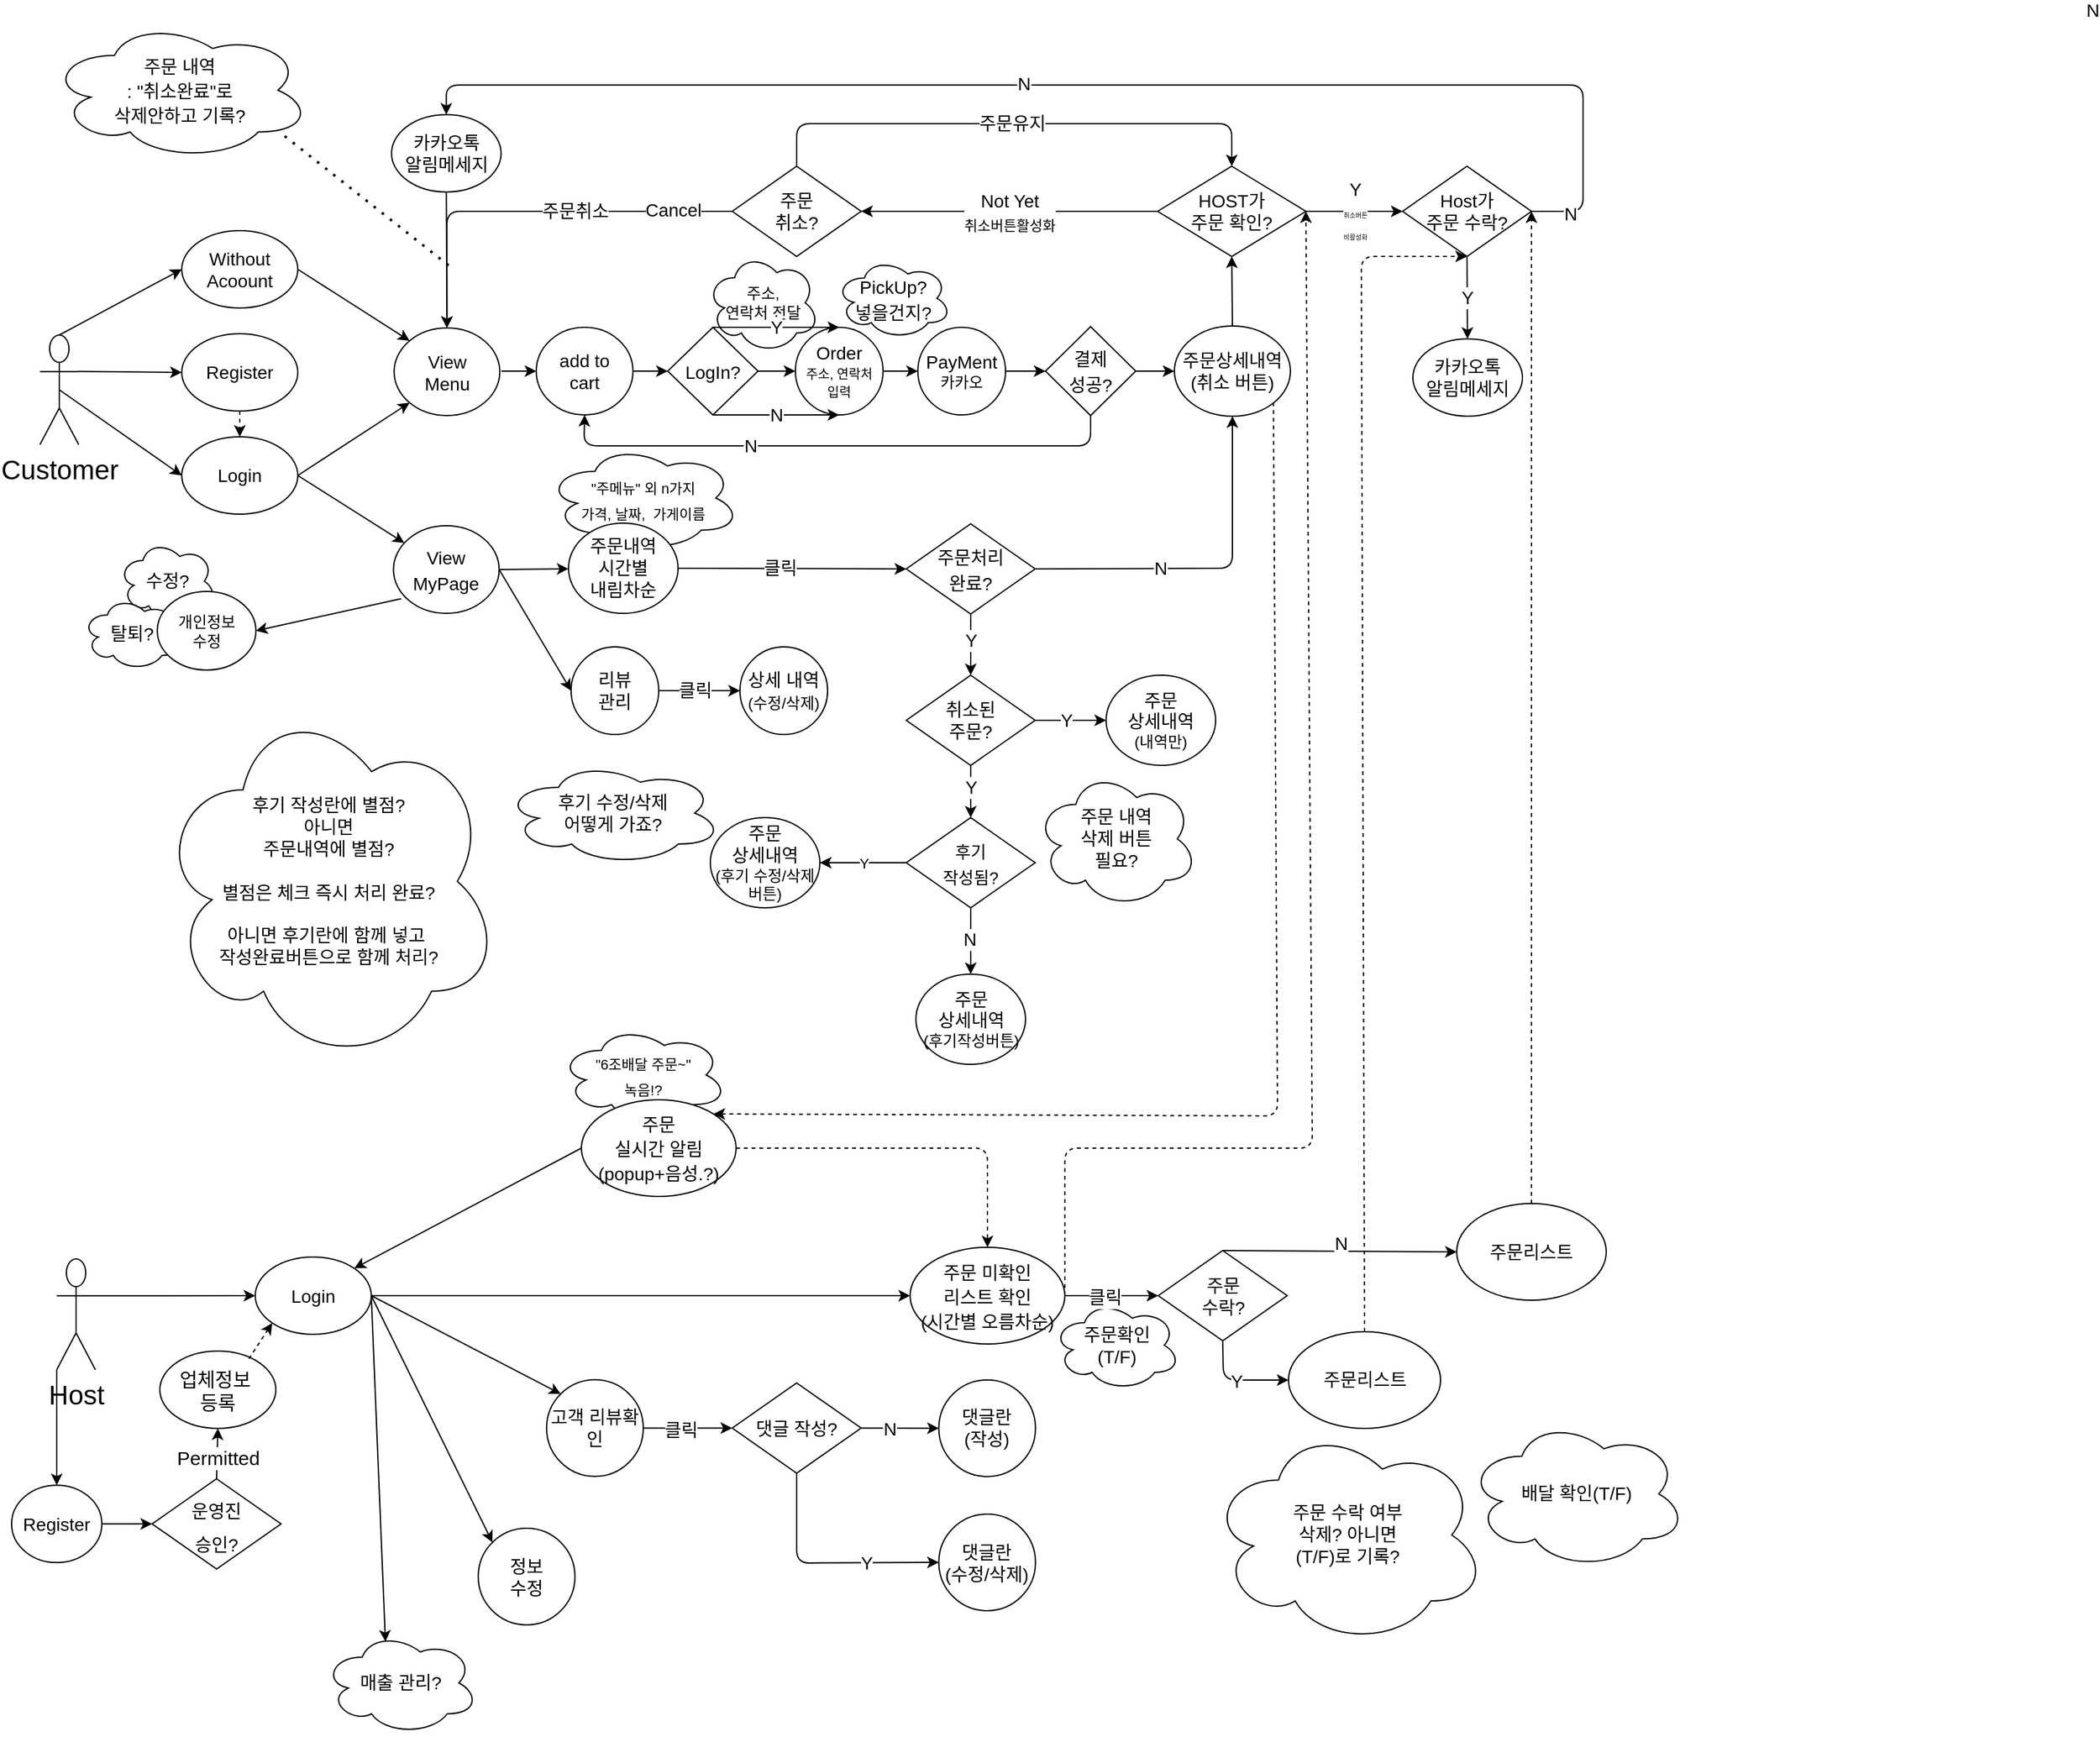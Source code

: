 <mxfile version="13.6.2" type="github">
  <diagram id="C5RBs43oDa-KdzZeNtuy" name="Page-1">
    <mxGraphModel dx="3355" dy="2008" grid="1" gridSize="10" guides="1" tooltips="1" connect="1" arrows="1" fold="1" page="1" pageScale="1" pageWidth="827" pageHeight="1169" math="0" shadow="0">
      <root>
        <mxCell id="WIyWlLk6GJQsqaUBKTNV-0" />
        <mxCell id="WIyWlLk6GJQsqaUBKTNV-1" parent="WIyWlLk6GJQsqaUBKTNV-0" />
        <mxCell id="0xPtVrsPHyvr_ehAChtV-314" value="주문 수락 여부&lt;br&gt;삭제? 아니면&lt;br&gt;(T/F)로 기록?" style="ellipse;shape=cloud;whiteSpace=wrap;html=1;fontSize=14;" vertex="1" parent="WIyWlLk6GJQsqaUBKTNV-1">
          <mxGeometry x="-660" y="1100" width="215" height="170.5" as="geometry" />
        </mxCell>
        <mxCell id="0xPtVrsPHyvr_ehAChtV-313" value="주문확인&lt;br&gt;(T/F)" style="ellipse;shape=cloud;whiteSpace=wrap;html=1;fontSize=14;" vertex="1" parent="WIyWlLk6GJQsqaUBKTNV-1">
          <mxGeometry x="-781.5" y="1003" width="99" height="70" as="geometry" />
        </mxCell>
        <mxCell id="0xPtVrsPHyvr_ehAChtV-242" value="&lt;font style=&quot;font-size: 11px&quot;&gt;&quot;6조배달 주문~&quot;&lt;br&gt;녹음!?&lt;br&gt;&lt;/font&gt;" style="ellipse;shape=cloud;whiteSpace=wrap;html=1;fontSize=16;" vertex="1" parent="WIyWlLk6GJQsqaUBKTNV-1">
          <mxGeometry x="-1164" y="790" width="130" height="76.5" as="geometry" />
        </mxCell>
        <mxCell id="0xPtVrsPHyvr_ehAChtV-241" value="&lt;font style=&quot;font-size: 11px&quot;&gt;&quot;주메뉴&quot; 외 n가지&lt;br&gt;가격, 날짜,&amp;nbsp; 가게이름&lt;/font&gt;" style="ellipse;shape=cloud;whiteSpace=wrap;html=1;fontSize=16;" vertex="1" parent="WIyWlLk6GJQsqaUBKTNV-1">
          <mxGeometry x="-1174" y="339" width="150" height="83" as="geometry" />
        </mxCell>
        <mxCell id="0xPtVrsPHyvr_ehAChtV-279" value="배달 확인(T/F)" style="ellipse;shape=cloud;whiteSpace=wrap;html=1;fontSize=14;" vertex="1" parent="WIyWlLk6GJQsqaUBKTNV-1">
          <mxGeometry x="-460" y="1095" width="170" height="116.62" as="geometry" />
        </mxCell>
        <mxCell id="0xPtVrsPHyvr_ehAChtV-256" value="후기 작성란에 별점?&lt;br&gt;아니면&lt;br&gt;&amp;nbsp;주문내역에&amp;nbsp;별점?&amp;nbsp;&lt;br&gt;&lt;br&gt;별점은 체크 즉시 처리 완료?&lt;br&gt;&lt;br&gt;아니면 후기란에 함께 넣고&amp;nbsp;&lt;br&gt;작성완료버튼으로 함께 처리?" style="ellipse;shape=cloud;whiteSpace=wrap;html=1;fontSize=14;" vertex="1" parent="WIyWlLk6GJQsqaUBKTNV-1">
          <mxGeometry x="-1476" y="536" width="266" height="284" as="geometry" />
        </mxCell>
        <mxCell id="0xPtVrsPHyvr_ehAChtV-255" value="&lt;font style=&quot;font-size: 14px&quot;&gt;수정?&lt;/font&gt;" style="ellipse;shape=cloud;whiteSpace=wrap;html=1;fontSize=10;" vertex="1" parent="WIyWlLk6GJQsqaUBKTNV-1">
          <mxGeometry x="-1506.25" y="413" width="76.25" height="64" as="geometry" />
        </mxCell>
        <mxCell id="0xPtVrsPHyvr_ehAChtV-254" value="&lt;font style=&quot;font-size: 14px&quot;&gt;탈퇴?&lt;/font&gt;" style="ellipse;shape=cloud;whiteSpace=wrap;html=1;fontSize=10;" vertex="1" parent="WIyWlLk6GJQsqaUBKTNV-1">
          <mxGeometry x="-1534" y="457" width="77" height="57" as="geometry" />
        </mxCell>
        <mxCell id="0xPtVrsPHyvr_ehAChtV-250" value="&lt;font style=&quot;font-size: 12px&quot;&gt;주소, &lt;br&gt;연락처&amp;nbsp;전달&lt;/font&gt;" style="ellipse;shape=cloud;whiteSpace=wrap;html=1;fontSize=10;" vertex="1" parent="WIyWlLk6GJQsqaUBKTNV-1">
          <mxGeometry x="-1050" y="190" width="87.5" height="78" as="geometry" />
        </mxCell>
        <mxCell id="0xPtVrsPHyvr_ehAChtV-33" value="&lt;font style=&quot;font-size: 14px&quot;&gt;View&lt;br&gt;Menu&lt;/font&gt;" style="ellipse;whiteSpace=wrap;html=1;" vertex="1" parent="WIyWlLk6GJQsqaUBKTNV-1">
          <mxGeometry x="-1292.28" y="248.5" width="82" height="68" as="geometry" />
        </mxCell>
        <mxCell id="0xPtVrsPHyvr_ehAChtV-4" value="&lt;font style=&quot;font-size: 21px&quot;&gt;Customer&lt;/font&gt;" style="shape=umlActor;verticalLabelPosition=bottom;verticalAlign=top;html=1;outlineConnect=0;" vertex="1" parent="WIyWlLk6GJQsqaUBKTNV-1">
          <mxGeometry x="-1567" y="254" width="30" height="85" as="geometry" />
        </mxCell>
        <mxCell id="0xPtVrsPHyvr_ehAChtV-17" value="&lt;font style=&quot;font-size: 14px&quot;&gt;Register&lt;/font&gt;" style="ellipse;whiteSpace=wrap;html=1;" vertex="1" parent="WIyWlLk6GJQsqaUBKTNV-1">
          <mxGeometry x="-1457" y="253" width="90" height="60" as="geometry" />
        </mxCell>
        <mxCell id="0xPtVrsPHyvr_ehAChtV-18" value="&lt;font style=&quot;font-size: 14px&quot;&gt;Login&lt;/font&gt;" style="ellipse;whiteSpace=wrap;html=1;" vertex="1" parent="WIyWlLk6GJQsqaUBKTNV-1">
          <mxGeometry x="-1457" y="333" width="90" height="60" as="geometry" />
        </mxCell>
        <mxCell id="0xPtVrsPHyvr_ehAChtV-23" value="" style="endArrow=classic;html=1;exitX=1;exitY=0.333;exitDx=0;exitDy=0;exitPerimeter=0;entryX=0;entryY=0.5;entryDx=0;entryDy=0;" edge="1" parent="WIyWlLk6GJQsqaUBKTNV-1" source="0xPtVrsPHyvr_ehAChtV-4" target="0xPtVrsPHyvr_ehAChtV-17">
          <mxGeometry width="50" height="50" relative="1" as="geometry">
            <mxPoint x="-1537" y="253" as="sourcePoint" />
            <mxPoint x="-1527" y="253" as="targetPoint" />
          </mxGeometry>
        </mxCell>
        <mxCell id="0xPtVrsPHyvr_ehAChtV-28" value="" style="endArrow=classic;html=1;entryX=0;entryY=0.5;entryDx=0;entryDy=0;exitX=0.5;exitY=0.5;exitDx=0;exitDy=0;exitPerimeter=0;" edge="1" parent="WIyWlLk6GJQsqaUBKTNV-1" source="0xPtVrsPHyvr_ehAChtV-4" target="0xPtVrsPHyvr_ehAChtV-18">
          <mxGeometry width="50" height="50" relative="1" as="geometry">
            <mxPoint x="-1537" y="253" as="sourcePoint" />
            <mxPoint x="-1487" y="203" as="targetPoint" />
          </mxGeometry>
        </mxCell>
        <mxCell id="0xPtVrsPHyvr_ehAChtV-29" value="" style="endArrow=classic;html=1;exitX=0.5;exitY=1;exitDx=0;exitDy=0;dashed=1;entryX=0.5;entryY=0;entryDx=0;entryDy=0;" edge="1" parent="WIyWlLk6GJQsqaUBKTNV-1" source="0xPtVrsPHyvr_ehAChtV-17" target="0xPtVrsPHyvr_ehAChtV-18">
          <mxGeometry width="50" height="50" relative="1" as="geometry">
            <mxPoint x="-1497" y="303" as="sourcePoint" />
            <mxPoint x="-1480" y="350" as="targetPoint" />
          </mxGeometry>
        </mxCell>
        <mxCell id="0xPtVrsPHyvr_ehAChtV-31" value="" style="endArrow=classic;html=1;entryX=0;entryY=1;entryDx=0;entryDy=0;" edge="1" parent="WIyWlLk6GJQsqaUBKTNV-1" target="0xPtVrsPHyvr_ehAChtV-33">
          <mxGeometry width="50" height="50" relative="1" as="geometry">
            <mxPoint x="-1367" y="363" as="sourcePoint" />
            <mxPoint x="-1317" y="313" as="targetPoint" />
          </mxGeometry>
        </mxCell>
        <mxCell id="0xPtVrsPHyvr_ehAChtV-34" value="&lt;font style=&quot;font-size: 14px&quot;&gt;Without&lt;br&gt;Acoount&lt;/font&gt;" style="ellipse;whiteSpace=wrap;html=1;" vertex="1" parent="WIyWlLk6GJQsqaUBKTNV-1">
          <mxGeometry x="-1457" y="173" width="90" height="60" as="geometry" />
        </mxCell>
        <mxCell id="0xPtVrsPHyvr_ehAChtV-35" value="" style="endArrow=classic;html=1;exitX=0.5;exitY=0;exitDx=0;exitDy=0;exitPerimeter=0;entryX=0;entryY=0.5;entryDx=0;entryDy=0;" edge="1" parent="WIyWlLk6GJQsqaUBKTNV-1" source="0xPtVrsPHyvr_ehAChtV-4" target="0xPtVrsPHyvr_ehAChtV-34">
          <mxGeometry width="50" height="50" relative="1" as="geometry">
            <mxPoint x="-1397" y="373" as="sourcePoint" />
            <mxPoint x="-1347" y="323" as="targetPoint" />
          </mxGeometry>
        </mxCell>
        <mxCell id="0xPtVrsPHyvr_ehAChtV-36" value="" style="endArrow=classic;html=1;exitX=1;exitY=0.5;exitDx=0;exitDy=0;entryX=0;entryY=0;entryDx=0;entryDy=0;" edge="1" parent="WIyWlLk6GJQsqaUBKTNV-1" source="0xPtVrsPHyvr_ehAChtV-34" target="0xPtVrsPHyvr_ehAChtV-33">
          <mxGeometry width="50" height="50" relative="1" as="geometry">
            <mxPoint x="-1357" y="213" as="sourcePoint" />
            <mxPoint x="-1307" y="163" as="targetPoint" />
          </mxGeometry>
        </mxCell>
        <mxCell id="0xPtVrsPHyvr_ehAChtV-39" value="&lt;font style=&quot;font-size: 14px&quot;&gt;add to&lt;br&gt;cart&lt;/font&gt;" style="ellipse;whiteSpace=wrap;html=1;" vertex="1" parent="WIyWlLk6GJQsqaUBKTNV-1">
          <mxGeometry x="-1182" y="248" width="75" height="68" as="geometry" />
        </mxCell>
        <mxCell id="0xPtVrsPHyvr_ehAChtV-40" value="" style="endArrow=classic;html=1;entryX=0;entryY=0.5;entryDx=0;entryDy=0;exitX=1;exitY=0.5;exitDx=0;exitDy=0;" edge="1" parent="WIyWlLk6GJQsqaUBKTNV-1" source="0xPtVrsPHyvr_ehAChtV-191" target="0xPtVrsPHyvr_ehAChtV-41">
          <mxGeometry width="50" height="50" relative="1" as="geometry">
            <mxPoint x="-710" y="281" as="sourcePoint" />
            <mxPoint x="-657" y="286" as="targetPoint" />
          </mxGeometry>
        </mxCell>
        <mxCell id="0xPtVrsPHyvr_ehAChtV-41" value="&lt;font style=&quot;font-size: 14px&quot;&gt;주문상세내역&lt;br&gt;(취소 버튼)&lt;/font&gt;" style="ellipse;whiteSpace=wrap;html=1;" vertex="1" parent="WIyWlLk6GJQsqaUBKTNV-1">
          <mxGeometry x="-687" y="247" width="90" height="70" as="geometry" />
        </mxCell>
        <mxCell id="0xPtVrsPHyvr_ehAChtV-43" value="&lt;font style=&quot;font-size: 14px&quot;&gt;HOST가&lt;br&gt;주문 확인?&lt;/font&gt;" style="rhombus;whiteSpace=wrap;html=1;" vertex="1" parent="WIyWlLk6GJQsqaUBKTNV-1">
          <mxGeometry x="-700" y="123" width="115" height="70" as="geometry" />
        </mxCell>
        <mxCell id="0xPtVrsPHyvr_ehAChtV-58" value="&lt;font style=&quot;font-size: 14px&quot;&gt;주문&lt;br&gt;취소?&lt;/font&gt;" style="rhombus;whiteSpace=wrap;html=1;" vertex="1" parent="WIyWlLk6GJQsqaUBKTNV-1">
          <mxGeometry x="-1030" y="123" width="100" height="70" as="geometry" />
        </mxCell>
        <mxCell id="0xPtVrsPHyvr_ehAChtV-60" value="" style="endArrow=classic;html=1;fontSize=15;edgeStyle=orthogonalEdgeStyle;exitX=0;exitY=0.5;exitDx=0;exitDy=0;entryX=0.5;entryY=0;entryDx=0;entryDy=0;" edge="1" parent="WIyWlLk6GJQsqaUBKTNV-1" source="0xPtVrsPHyvr_ehAChtV-58" target="0xPtVrsPHyvr_ehAChtV-33">
          <mxGeometry relative="1" as="geometry">
            <mxPoint x="-1047" y="158" as="sourcePoint" />
            <mxPoint x="-1250" y="220" as="targetPoint" />
          </mxGeometry>
        </mxCell>
        <mxCell id="0xPtVrsPHyvr_ehAChtV-61" value="&lt;font style=&quot;font-size: 14px&quot;&gt;주문취소&lt;/font&gt;" style="edgeLabel;resizable=0;html=1;align=center;verticalAlign=middle;fontSize=14;" connectable="0" vertex="1" parent="0xPtVrsPHyvr_ehAChtV-60">
          <mxGeometry relative="1" as="geometry">
            <mxPoint x="33.94" as="offset" />
          </mxGeometry>
        </mxCell>
        <mxCell id="0xPtVrsPHyvr_ehAChtV-146" value="Cancel" style="edgeLabel;html=1;align=center;verticalAlign=middle;resizable=0;points=[];fontSize=14;" vertex="1" connectable="0" parent="0xPtVrsPHyvr_ehAChtV-60">
          <mxGeometry x="-0.701" y="3" relative="1" as="geometry">
            <mxPoint y="-4" as="offset" />
          </mxGeometry>
        </mxCell>
        <mxCell id="0xPtVrsPHyvr_ehAChtV-70" value="&lt;font style=&quot;font-size: 14px&quot;&gt;Not Yet&lt;/font&gt;&lt;br&gt;&lt;font style=&quot;font-size: 11px&quot;&gt;취소버튼활성화&lt;/font&gt;" style="endArrow=classic;html=1;fontSize=15;exitX=0;exitY=0.5;exitDx=0;exitDy=0;" edge="1" parent="WIyWlLk6GJQsqaUBKTNV-1" source="0xPtVrsPHyvr_ehAChtV-43" target="0xPtVrsPHyvr_ehAChtV-58">
          <mxGeometry relative="1" as="geometry">
            <mxPoint x="-817" y="406" as="sourcePoint" />
            <mxPoint x="-717" y="406" as="targetPoint" />
          </mxGeometry>
        </mxCell>
        <mxCell id="0xPtVrsPHyvr_ehAChtV-73" value="Host&lt;br&gt;" style="shape=umlActor;verticalLabelPosition=bottom;verticalAlign=top;html=1;outlineConnect=0;fontSize=21;" vertex="1" parent="WIyWlLk6GJQsqaUBKTNV-1">
          <mxGeometry x="-1554" y="971" width="30" height="86" as="geometry" />
        </mxCell>
        <mxCell id="0xPtVrsPHyvr_ehAChtV-76" value="&lt;font style=&quot;font-size: 14px&quot;&gt;Register&lt;/font&gt;" style="ellipse;whiteSpace=wrap;html=1;" vertex="1" parent="WIyWlLk6GJQsqaUBKTNV-1">
          <mxGeometry x="-1589" y="1146.62" width="70" height="60" as="geometry" />
        </mxCell>
        <mxCell id="0xPtVrsPHyvr_ehAChtV-77" value="&lt;font style=&quot;font-size: 14px&quot;&gt;Login&lt;/font&gt;" style="ellipse;whiteSpace=wrap;html=1;" vertex="1" parent="WIyWlLk6GJQsqaUBKTNV-1">
          <mxGeometry x="-1400" y="969.5" width="90" height="60" as="geometry" />
        </mxCell>
        <mxCell id="0xPtVrsPHyvr_ehAChtV-79" value="" style="endArrow=classic;html=1;fontSize=21;exitX=0;exitY=1;exitDx=0;exitDy=0;exitPerimeter=0;" edge="1" parent="WIyWlLk6GJQsqaUBKTNV-1" source="0xPtVrsPHyvr_ehAChtV-73" target="0xPtVrsPHyvr_ehAChtV-76">
          <mxGeometry width="50" height="50" relative="1" as="geometry">
            <mxPoint x="-1552" y="1047.5" as="sourcePoint" />
            <mxPoint x="-1464" y="930.5" as="targetPoint" />
          </mxGeometry>
        </mxCell>
        <mxCell id="0xPtVrsPHyvr_ehAChtV-82" value="&lt;font style=&quot;font-size: 14px ; line-height: 120%&quot;&gt;운영진&lt;br&gt;승인?&lt;/font&gt;" style="rhombus;whiteSpace=wrap;html=1;fontSize=21;" vertex="1" parent="WIyWlLk6GJQsqaUBKTNV-1">
          <mxGeometry x="-1480" y="1141.62" width="100" height="70" as="geometry" />
        </mxCell>
        <mxCell id="0xPtVrsPHyvr_ehAChtV-83" value="" style="endArrow=classic;html=1;fontSize=21;exitX=1;exitY=0.5;exitDx=0;exitDy=0;entryX=0;entryY=0.5;entryDx=0;entryDy=0;" edge="1" parent="WIyWlLk6GJQsqaUBKTNV-1" source="0xPtVrsPHyvr_ehAChtV-76" target="0xPtVrsPHyvr_ehAChtV-82">
          <mxGeometry width="50" height="50" relative="1" as="geometry">
            <mxPoint x="-924" y="1150.5" as="sourcePoint" />
            <mxPoint x="-874" y="1100.5" as="targetPoint" />
          </mxGeometry>
        </mxCell>
        <mxCell id="0xPtVrsPHyvr_ehAChtV-89" value="" style="endArrow=classic;html=1;fontSize=21;exitX=0.5;exitY=0;exitDx=0;exitDy=0;entryX=0.5;entryY=1;entryDx=0;entryDy=0;" edge="1" parent="WIyWlLk6GJQsqaUBKTNV-1" source="0xPtVrsPHyvr_ehAChtV-82" target="0xPtVrsPHyvr_ehAChtV-91">
          <mxGeometry relative="1" as="geometry">
            <mxPoint x="-928" y="1119.5" as="sourcePoint" />
            <mxPoint x="-448" y="969.5" as="targetPoint" />
          </mxGeometry>
        </mxCell>
        <mxCell id="0xPtVrsPHyvr_ehAChtV-90" value="Permitted" style="edgeLabel;resizable=0;html=1;align=center;verticalAlign=middle;fontSize=15;" connectable="0" vertex="1" parent="0xPtVrsPHyvr_ehAChtV-89">
          <mxGeometry relative="1" as="geometry">
            <mxPoint y="3" as="offset" />
          </mxGeometry>
        </mxCell>
        <mxCell id="0xPtVrsPHyvr_ehAChtV-91" value="업체정보&amp;nbsp;&lt;br&gt;등록" style="ellipse;whiteSpace=wrap;html=1;fontSize=15;" vertex="1" parent="WIyWlLk6GJQsqaUBKTNV-1">
          <mxGeometry x="-1474" y="1042.5" width="90" height="60" as="geometry" />
        </mxCell>
        <mxCell id="0xPtVrsPHyvr_ehAChtV-92" value="" style="endArrow=classic;html=1;fontSize=15;exitX=1;exitY=0.333;exitDx=0;exitDy=0;exitPerimeter=0;entryX=0;entryY=0.5;entryDx=0;entryDy=0;" edge="1" parent="WIyWlLk6GJQsqaUBKTNV-1" source="0xPtVrsPHyvr_ehAChtV-73" target="0xPtVrsPHyvr_ehAChtV-77">
          <mxGeometry width="50" height="50" relative="1" as="geometry">
            <mxPoint x="-924" y="1130.5" as="sourcePoint" />
            <mxPoint x="-424" y="1085.5" as="targetPoint" />
          </mxGeometry>
        </mxCell>
        <mxCell id="0xPtVrsPHyvr_ehAChtV-97" value="" style="endArrow=classic;html=1;exitX=0.768;exitY=0.1;exitDx=0;exitDy=0;dashed=1;entryX=0;entryY=1;entryDx=0;entryDy=0;exitPerimeter=0;" edge="1" parent="WIyWlLk6GJQsqaUBKTNV-1" source="0xPtVrsPHyvr_ehAChtV-91" target="0xPtVrsPHyvr_ehAChtV-77">
          <mxGeometry width="50" height="50" relative="1" as="geometry">
            <mxPoint x="-1440" y="1070.5" as="sourcePoint" />
            <mxPoint x="-1445" y="980" as="targetPoint" />
          </mxGeometry>
        </mxCell>
        <mxCell id="0xPtVrsPHyvr_ehAChtV-101" value="" style="endArrow=classic;html=1;exitX=0.5;exitY=0;exitDx=0;exitDy=0;entryX=0.5;entryY=1;entryDx=0;entryDy=0;" edge="1" parent="WIyWlLk6GJQsqaUBKTNV-1" source="0xPtVrsPHyvr_ehAChtV-41" target="0xPtVrsPHyvr_ehAChtV-43">
          <mxGeometry width="50" height="50" relative="1" as="geometry">
            <mxPoint x="-797.0" y="296" as="sourcePoint" />
            <mxPoint x="-757.0" y="296" as="targetPoint" />
          </mxGeometry>
        </mxCell>
        <mxCell id="0xPtVrsPHyvr_ehAChtV-104" value="" style="endArrow=classic;html=1;fontSize=15;entryX=0;entryY=0.5;entryDx=0;entryDy=0;" edge="1" parent="WIyWlLk6GJQsqaUBKTNV-1" target="0xPtVrsPHyvr_ehAChtV-39">
          <mxGeometry relative="1" as="geometry">
            <mxPoint x="-1209" y="282" as="sourcePoint" />
            <mxPoint x="-1155" y="283" as="targetPoint" />
          </mxGeometry>
        </mxCell>
        <mxCell id="0xPtVrsPHyvr_ehAChtV-113" value="&lt;font style=&quot;font-size: 14px&quot;&gt;Y&lt;/font&gt;&lt;br&gt;&lt;font style=&quot;font-size: 5px&quot;&gt;&lt;font style=&quot;font-size: 5px&quot;&gt;취소버튼 &lt;br&gt;비활성화&lt;/font&gt;&lt;/font&gt;" style="endArrow=classic;html=1;fontSize=14;exitX=1;exitY=0.5;exitDx=0;exitDy=0;entryX=0;entryY=0.5;entryDx=0;entryDy=0;" edge="1" parent="WIyWlLk6GJQsqaUBKTNV-1" source="0xPtVrsPHyvr_ehAChtV-43" target="0xPtVrsPHyvr_ehAChtV-115">
          <mxGeometry relative="1" as="geometry">
            <mxPoint x="-570" y="170" as="sourcePoint" />
            <mxPoint x="-490" y="170" as="targetPoint" />
            <Array as="points" />
            <mxPoint as="offset" />
          </mxGeometry>
        </mxCell>
        <mxCell id="0xPtVrsPHyvr_ehAChtV-115" value="&lt;font style=&quot;font-size: 14px&quot;&gt;Host가&lt;br&gt;주문 수락?&lt;/font&gt;" style="rhombus;whiteSpace=wrap;html=1;" vertex="1" parent="WIyWlLk6GJQsqaUBKTNV-1">
          <mxGeometry x="-510" y="123" width="100" height="70" as="geometry" />
        </mxCell>
        <mxCell id="0xPtVrsPHyvr_ehAChtV-116" value="" style="endArrow=classic;html=1;fontSize=15;edgeStyle=orthogonalEdgeStyle;entryX=0.5;entryY=0;entryDx=0;entryDy=0;exitX=0.5;exitY=0;exitDx=0;exitDy=0;" edge="1" parent="WIyWlLk6GJQsqaUBKTNV-1" source="0xPtVrsPHyvr_ehAChtV-58" target="0xPtVrsPHyvr_ehAChtV-43">
          <mxGeometry relative="1" as="geometry">
            <mxPoint x="-974" y="103" as="sourcePoint" />
            <mxPoint x="-817" y="53" as="targetPoint" />
            <Array as="points">
              <mxPoint x="-980" y="90" />
              <mxPoint x="-643" y="90" />
            </Array>
          </mxGeometry>
        </mxCell>
        <mxCell id="0xPtVrsPHyvr_ehAChtV-117" value="주문유지" style="edgeLabel;resizable=0;html=1;align=center;verticalAlign=middle;fontSize=14;" connectable="0" vertex="1" parent="0xPtVrsPHyvr_ehAChtV-116">
          <mxGeometry relative="1" as="geometry">
            <mxPoint x="-1.88" as="offset" />
          </mxGeometry>
        </mxCell>
        <mxCell id="0xPtVrsPHyvr_ehAChtV-123" value="" style="endArrow=classic;html=1;fontSize=14;exitX=0.5;exitY=1;exitDx=0;exitDy=0;" edge="1" parent="WIyWlLk6GJQsqaUBKTNV-1" source="0xPtVrsPHyvr_ehAChtV-115" target="0xPtVrsPHyvr_ehAChtV-125">
          <mxGeometry relative="1" as="geometry">
            <mxPoint x="-937" y="353" as="sourcePoint" />
            <mxPoint x="-517" y="273" as="targetPoint" />
          </mxGeometry>
        </mxCell>
        <mxCell id="0xPtVrsPHyvr_ehAChtV-124" value="Y" style="edgeLabel;resizable=0;html=1;align=center;verticalAlign=middle;fontSize=14;" connectable="0" vertex="1" parent="0xPtVrsPHyvr_ehAChtV-123">
          <mxGeometry relative="1" as="geometry" />
        </mxCell>
        <mxCell id="0xPtVrsPHyvr_ehAChtV-125" value="&lt;font style=&quot;font-size: 14px&quot;&gt;카카오톡 &lt;br&gt;알림메세지&lt;/font&gt;" style="ellipse;whiteSpace=wrap;html=1;" vertex="1" parent="WIyWlLk6GJQsqaUBKTNV-1">
          <mxGeometry x="-502" y="257" width="85" height="60" as="geometry" />
        </mxCell>
        <mxCell id="0xPtVrsPHyvr_ehAChtV-127" value="" style="endArrow=classic;html=1;fontSize=14;edgeStyle=orthogonalEdgeStyle;entryX=0.5;entryY=0;entryDx=0;entryDy=0;exitX=1;exitY=0.5;exitDx=0;exitDy=0;" edge="1" parent="WIyWlLk6GJQsqaUBKTNV-1" source="0xPtVrsPHyvr_ehAChtV-115" target="0xPtVrsPHyvr_ehAChtV-133">
          <mxGeometry width="50" height="50" relative="1" as="geometry">
            <mxPoint x="-370" y="150" as="sourcePoint" />
            <mxPoint x="-1247.0" y="64.081" as="targetPoint" />
            <Array as="points">
              <mxPoint x="-370" y="60" />
              <mxPoint x="-1252" y="60" />
            </Array>
          </mxGeometry>
        </mxCell>
        <mxCell id="0xPtVrsPHyvr_ehAChtV-130" value="N" style="edgeLabel;html=1;align=center;verticalAlign=middle;resizable=0;points=[];fontSize=14;rotation=0;" vertex="1" connectable="0" parent="0xPtVrsPHyvr_ehAChtV-127">
          <mxGeometry x="-0.114" y="2" relative="1" as="geometry">
            <mxPoint x="-110.43" y="-3" as="offset" />
          </mxGeometry>
        </mxCell>
        <mxCell id="0xPtVrsPHyvr_ehAChtV-305" value="N" style="edgeLabel;html=1;align=center;verticalAlign=middle;resizable=0;points=[];fontSize=14;" vertex="1" connectable="0" parent="0xPtVrsPHyvr_ehAChtV-127">
          <mxGeometry x="-0.923" y="9" relative="1" as="geometry">
            <mxPoint x="-1" y="2" as="offset" />
          </mxGeometry>
        </mxCell>
        <mxCell id="0xPtVrsPHyvr_ehAChtV-132" value="" style="endArrow=classic;html=1;fontSize=15;exitX=0.5;exitY=1;exitDx=0;exitDy=0;entryX=0.5;entryY=0;entryDx=0;entryDy=0;" edge="1" parent="WIyWlLk6GJQsqaUBKTNV-1" source="0xPtVrsPHyvr_ehAChtV-133" target="0xPtVrsPHyvr_ehAChtV-33">
          <mxGeometry width="50" height="50" relative="1" as="geometry">
            <mxPoint x="-1243.0" y="108.41" as="sourcePoint" />
            <mxPoint x="-1270" y="240" as="targetPoint" />
          </mxGeometry>
        </mxCell>
        <mxCell id="0xPtVrsPHyvr_ehAChtV-133" value="&lt;font style=&quot;font-size: 14px&quot;&gt;카카오톡 &lt;br&gt;알림메세지&lt;/font&gt;" style="ellipse;whiteSpace=wrap;html=1;" vertex="1" parent="WIyWlLk6GJQsqaUBKTNV-1">
          <mxGeometry x="-1294.28" y="83" width="85" height="60" as="geometry" />
        </mxCell>
        <mxCell id="0xPtVrsPHyvr_ehAChtV-134" value="" style="endArrow=classic;html=1;fontSize=15;exitX=1;exitY=0.5;exitDx=0;exitDy=0;entryX=0;entryY=0.5;entryDx=0;entryDy=0;" edge="1" parent="WIyWlLk6GJQsqaUBKTNV-1" source="0xPtVrsPHyvr_ehAChtV-77" target="0xPtVrsPHyvr_ehAChtV-139">
          <mxGeometry width="50" height="50" relative="1" as="geometry">
            <mxPoint x="-934" y="900.5" as="sourcePoint" />
            <mxPoint x="-654" y="1017.5" as="targetPoint" />
          </mxGeometry>
        </mxCell>
        <mxCell id="0xPtVrsPHyvr_ehAChtV-137" value="" style="endArrow=classic;html=1;fontSize=16;exitX=1;exitY=0.5;exitDx=0;exitDy=0;entryX=0;entryY=0;entryDx=0;entryDy=0;" edge="1" parent="WIyWlLk6GJQsqaUBKTNV-1" source="0xPtVrsPHyvr_ehAChtV-77" target="0xPtVrsPHyvr_ehAChtV-268">
          <mxGeometry width="50" height="50" relative="1" as="geometry">
            <mxPoint x="-514" y="1097.5" as="sourcePoint" />
            <mxPoint x="-1260" y="1090" as="targetPoint" />
          </mxGeometry>
        </mxCell>
        <mxCell id="0xPtVrsPHyvr_ehAChtV-139" value="&lt;font style=&quot;font-size: 14px&quot;&gt;주문 미확인 &lt;br&gt;리스트 확인&lt;br&gt;(시간별 오름차순)&lt;/font&gt;" style="ellipse;whiteSpace=wrap;html=1;fontSize=16;" vertex="1" parent="WIyWlLk6GJQsqaUBKTNV-1">
          <mxGeometry x="-892" y="962" width="120" height="75" as="geometry" />
        </mxCell>
        <mxCell id="0xPtVrsPHyvr_ehAChtV-140" value="&lt;font style=&quot;font-size: 14px&quot;&gt;주문&lt;br&gt;실시간 알림&lt;br&gt;(popup+음성.?)&lt;/font&gt;" style="ellipse;whiteSpace=wrap;html=1;fontSize=16;" vertex="1" parent="WIyWlLk6GJQsqaUBKTNV-1">
          <mxGeometry x="-1147" y="847.5" width="120" height="75" as="geometry" />
        </mxCell>
        <mxCell id="0xPtVrsPHyvr_ehAChtV-141" value="" style="endArrow=classic;html=1;fontSize=16;exitX=0;exitY=0.5;exitDx=0;exitDy=0;entryX=1;entryY=0;entryDx=0;entryDy=0;" edge="1" parent="WIyWlLk6GJQsqaUBKTNV-1" source="0xPtVrsPHyvr_ehAChtV-140" target="0xPtVrsPHyvr_ehAChtV-77">
          <mxGeometry width="50" height="50" relative="1" as="geometry">
            <mxPoint x="-934" y="937.5" as="sourcePoint" />
            <mxPoint x="-884" y="887.5" as="targetPoint" />
          </mxGeometry>
        </mxCell>
        <mxCell id="0xPtVrsPHyvr_ehAChtV-144" value="" style="endArrow=classic;html=1;fontSize=16;entryX=0.5;entryY=0;entryDx=0;entryDy=0;exitX=1;exitY=0.5;exitDx=0;exitDy=0;dashed=1;" edge="1" parent="WIyWlLk6GJQsqaUBKTNV-1" source="0xPtVrsPHyvr_ehAChtV-140" target="0xPtVrsPHyvr_ehAChtV-139">
          <mxGeometry width="50" height="50" relative="1" as="geometry">
            <mxPoint x="-934" y="877.5" as="sourcePoint" />
            <mxPoint x="-884" y="827.5" as="targetPoint" />
            <Array as="points">
              <mxPoint x="-832" y="885" />
            </Array>
          </mxGeometry>
        </mxCell>
        <mxCell id="0xPtVrsPHyvr_ehAChtV-160" value="&lt;font style=&quot;font-size: 14px&quot;&gt;주문&lt;br&gt;수락?&lt;/font&gt;" style="rhombus;whiteSpace=wrap;html=1;" vertex="1" parent="WIyWlLk6GJQsqaUBKTNV-1">
          <mxGeometry x="-699.5" y="964.5" width="100" height="70" as="geometry" />
        </mxCell>
        <mxCell id="0xPtVrsPHyvr_ehAChtV-161" value="" style="endArrow=classic;html=1;fontSize=16;exitX=1;exitY=0.5;exitDx=0;exitDy=0;entryX=0;entryY=0.5;entryDx=0;entryDy=0;" edge="1" parent="WIyWlLk6GJQsqaUBKTNV-1" source="0xPtVrsPHyvr_ehAChtV-139" target="0xPtVrsPHyvr_ehAChtV-160">
          <mxGeometry width="50" height="50" relative="1" as="geometry">
            <mxPoint x="-544.5" y="1053.5" as="sourcePoint" />
            <mxPoint x="-692.5" y="765" as="targetPoint" />
          </mxGeometry>
        </mxCell>
        <mxCell id="0xPtVrsPHyvr_ehAChtV-302" value="클릭" style="edgeLabel;html=1;align=center;verticalAlign=middle;resizable=0;points=[];fontSize=14;" vertex="1" connectable="0" parent="0xPtVrsPHyvr_ehAChtV-161">
          <mxGeometry x="-0.153" y="-1" relative="1" as="geometry">
            <mxPoint as="offset" />
          </mxGeometry>
        </mxCell>
        <mxCell id="0xPtVrsPHyvr_ehAChtV-165" value="&lt;font style=&quot;font-size: 14px&quot;&gt;Y&lt;/font&gt;" style="endArrow=classic;html=1;fontSize=15;exitX=0.5;exitY=1;exitDx=0;exitDy=0;entryX=0;entryY=0.5;entryDx=0;entryDy=0;" edge="1" parent="WIyWlLk6GJQsqaUBKTNV-1" source="0xPtVrsPHyvr_ehAChtV-160" target="0xPtVrsPHyvr_ehAChtV-316">
          <mxGeometry relative="1" as="geometry">
            <mxPoint x="-552.5" y="966.25" as="sourcePoint" />
            <mxPoint x="-605.0" y="1065.0" as="targetPoint" />
            <Array as="points">
              <mxPoint x="-649" y="1065" />
            </Array>
          </mxGeometry>
        </mxCell>
        <mxCell id="0xPtVrsPHyvr_ehAChtV-167" value="" style="endArrow=classic;html=1;fontSize=15;entryX=0;entryY=0.5;entryDx=0;entryDy=0;exitX=0.5;exitY=0;exitDx=0;exitDy=0;" edge="1" parent="WIyWlLk6GJQsqaUBKTNV-1" source="0xPtVrsPHyvr_ehAChtV-160" target="0xPtVrsPHyvr_ehAChtV-317">
          <mxGeometry relative="1" as="geometry">
            <mxPoint x="-590" y="930" as="sourcePoint" />
            <mxPoint x="-460" y="965" as="targetPoint" />
          </mxGeometry>
        </mxCell>
        <mxCell id="0xPtVrsPHyvr_ehAChtV-168" value="N" style="edgeLabel;resizable=0;html=1;align=center;verticalAlign=middle;fontSize=14;" connectable="0" vertex="1" parent="0xPtVrsPHyvr_ehAChtV-167">
          <mxGeometry relative="1" as="geometry">
            <mxPoint y="-6" as="offset" />
          </mxGeometry>
        </mxCell>
        <mxCell id="0xPtVrsPHyvr_ehAChtV-177" value="" style="endArrow=classic;html=1;fontSize=16;exitX=1;exitY=0.5;exitDx=0;exitDy=0;" edge="1" parent="WIyWlLk6GJQsqaUBKTNV-1" source="0xPtVrsPHyvr_ehAChtV-18" target="0xPtVrsPHyvr_ehAChtV-182">
          <mxGeometry width="50" height="50" relative="1" as="geometry">
            <mxPoint x="-987" y="390" as="sourcePoint" />
            <mxPoint x="-1292" y="420" as="targetPoint" />
          </mxGeometry>
        </mxCell>
        <mxCell id="0xPtVrsPHyvr_ehAChtV-182" value="&lt;font style=&quot;font-size: 14px&quot;&gt;View&lt;br&gt;MyPage&lt;/font&gt;" style="ellipse;whiteSpace=wrap;html=1;fontSize=16;" vertex="1" parent="WIyWlLk6GJQsqaUBKTNV-1">
          <mxGeometry x="-1292.78" y="402" width="82" height="68" as="geometry" />
        </mxCell>
        <mxCell id="0xPtVrsPHyvr_ehAChtV-185" value="" style="endArrow=classic;html=1;fontSize=16;exitX=1;exitY=0.5;exitDx=0;exitDy=0;" edge="1" parent="WIyWlLk6GJQsqaUBKTNV-1" source="0xPtVrsPHyvr_ehAChtV-182" target="0xPtVrsPHyvr_ehAChtV-186">
          <mxGeometry width="50" height="50" relative="1" as="geometry">
            <mxPoint x="-930" y="350" as="sourcePoint" />
            <mxPoint x="-1140" y="390" as="targetPoint" />
          </mxGeometry>
        </mxCell>
        <mxCell id="0xPtVrsPHyvr_ehAChtV-186" value="&lt;font style=&quot;font-size: 14px&quot;&gt;주문내역&lt;br&gt;시간별 &lt;br&gt;내림차순&lt;/font&gt;" style="ellipse;whiteSpace=wrap;html=1;" vertex="1" parent="WIyWlLk6GJQsqaUBKTNV-1">
          <mxGeometry x="-1157" y="400" width="85" height="70" as="geometry" />
        </mxCell>
        <mxCell id="0xPtVrsPHyvr_ehAChtV-191" value="&lt;font style=&quot;font-size: 14px&quot;&gt;결제&lt;br&gt;성공?&lt;/font&gt;" style="rhombus;whiteSpace=wrap;html=1;fontSize=16;" vertex="1" parent="WIyWlLk6GJQsqaUBKTNV-1">
          <mxGeometry x="-787" y="247.5" width="70" height="69" as="geometry" />
        </mxCell>
        <mxCell id="0xPtVrsPHyvr_ehAChtV-192" value="&lt;font style=&quot;font-size: 14px&quot;&gt;PayMen&lt;/font&gt;&lt;font style=&quot;font-size: 14px&quot;&gt;t&lt;/font&gt;&lt;br&gt;카카오" style="ellipse;whiteSpace=wrap;html=1;" vertex="1" parent="WIyWlLk6GJQsqaUBKTNV-1">
          <mxGeometry x="-886" y="248" width="68" height="68" as="geometry" />
        </mxCell>
        <mxCell id="0xPtVrsPHyvr_ehAChtV-196" value="" style="endArrow=classic;html=1;fontSize=16;exitX=1;exitY=0.5;exitDx=0;exitDy=0;entryX=0;entryY=0.5;entryDx=0;entryDy=0;" edge="1" parent="WIyWlLk6GJQsqaUBKTNV-1" source="0xPtVrsPHyvr_ehAChtV-245" target="0xPtVrsPHyvr_ehAChtV-192">
          <mxGeometry width="50" height="50" relative="1" as="geometry">
            <mxPoint x="-945" y="350" as="sourcePoint" />
            <mxPoint x="-895" y="300" as="targetPoint" />
          </mxGeometry>
        </mxCell>
        <mxCell id="0xPtVrsPHyvr_ehAChtV-197" value="" style="endArrow=classic;html=1;fontSize=16;exitX=1;exitY=0.5;exitDx=0;exitDy=0;entryX=0;entryY=0.5;entryDx=0;entryDy=0;" edge="1" parent="WIyWlLk6GJQsqaUBKTNV-1" source="0xPtVrsPHyvr_ehAChtV-192" target="0xPtVrsPHyvr_ehAChtV-191">
          <mxGeometry width="50" height="50" relative="1" as="geometry">
            <mxPoint x="-835" y="350" as="sourcePoint" />
            <mxPoint x="-785" y="300" as="targetPoint" />
          </mxGeometry>
        </mxCell>
        <mxCell id="0xPtVrsPHyvr_ehAChtV-198" value="" style="endArrow=classic;html=1;fontSize=16;exitX=0.5;exitY=1;exitDx=0;exitDy=0;entryX=0.5;entryY=1;entryDx=0;entryDy=0;" edge="1" parent="WIyWlLk6GJQsqaUBKTNV-1" source="0xPtVrsPHyvr_ehAChtV-191" target="0xPtVrsPHyvr_ehAChtV-39">
          <mxGeometry width="50" height="50" relative="1" as="geometry">
            <mxPoint x="-945" y="340" as="sourcePoint" />
            <mxPoint x="-975" y="420" as="targetPoint" />
            <Array as="points">
              <mxPoint x="-752" y="340" />
              <mxPoint x="-1145" y="340" />
            </Array>
          </mxGeometry>
        </mxCell>
        <mxCell id="0xPtVrsPHyvr_ehAChtV-199" value="N" style="edgeLabel;html=1;align=center;verticalAlign=middle;resizable=0;points=[];fontSize=14;" vertex="1" connectable="0" parent="0xPtVrsPHyvr_ehAChtV-198">
          <mxGeometry x="0.25" y="4" relative="1" as="geometry">
            <mxPoint x="-12" y="-4" as="offset" />
          </mxGeometry>
        </mxCell>
        <mxCell id="0xPtVrsPHyvr_ehAChtV-200" value="&lt;span style=&quot;font-size: 14px&quot;&gt;주문처리 &lt;br&gt;완료?&lt;/span&gt;" style="rhombus;whiteSpace=wrap;html=1;fontSize=16;" vertex="1" parent="WIyWlLk6GJQsqaUBKTNV-1">
          <mxGeometry x="-895" y="400.5" width="100" height="70" as="geometry" />
        </mxCell>
        <mxCell id="0xPtVrsPHyvr_ehAChtV-209" value="" style="endArrow=classic;html=1;fontSize=16;exitX=1;exitY=0.5;exitDx=0;exitDy=0;entryX=0.5;entryY=1;entryDx=0;entryDy=0;" edge="1" parent="WIyWlLk6GJQsqaUBKTNV-1" source="0xPtVrsPHyvr_ehAChtV-200" target="0xPtVrsPHyvr_ehAChtV-41">
          <mxGeometry relative="1" as="geometry">
            <mxPoint x="-890" y="530" as="sourcePoint" />
            <mxPoint x="-620" y="320" as="targetPoint" />
            <Array as="points">
              <mxPoint x="-642" y="435" />
            </Array>
          </mxGeometry>
        </mxCell>
        <mxCell id="0xPtVrsPHyvr_ehAChtV-210" value="N" style="edgeLabel;resizable=0;html=1;align=center;verticalAlign=middle;fontSize=14;" connectable="0" vertex="1" parent="0xPtVrsPHyvr_ehAChtV-209">
          <mxGeometry relative="1" as="geometry">
            <mxPoint x="-39.14" as="offset" />
          </mxGeometry>
        </mxCell>
        <mxCell id="0xPtVrsPHyvr_ehAChtV-211" value="" style="endArrow=classic;html=1;fontSize=16;entryX=0.5;entryY=0;entryDx=0;entryDy=0;exitX=0.5;exitY=1;exitDx=0;exitDy=0;" edge="1" parent="WIyWlLk6GJQsqaUBKTNV-1" source="0xPtVrsPHyvr_ehAChtV-200" target="0xPtVrsPHyvr_ehAChtV-234">
          <mxGeometry relative="1" as="geometry">
            <mxPoint x="-850" y="470" as="sourcePoint" />
            <mxPoint x="-850" y="520" as="targetPoint" />
          </mxGeometry>
        </mxCell>
        <mxCell id="0xPtVrsPHyvr_ehAChtV-212" value="Y" style="edgeLabel;resizable=0;html=1;align=center;verticalAlign=middle;fontSize=14;" connectable="0" vertex="1" parent="0xPtVrsPHyvr_ehAChtV-211">
          <mxGeometry relative="1" as="geometry">
            <mxPoint y="-4" as="offset" />
          </mxGeometry>
        </mxCell>
        <mxCell id="0xPtVrsPHyvr_ehAChtV-216" value="&lt;span style=&quot;font-size: 14px&quot;&gt;주문 내역 &lt;br&gt;: &quot;취소완료&quot;로&lt;br&gt;삭제안하고 기록?&lt;br&gt;&lt;/span&gt;" style="ellipse;shape=cloud;whiteSpace=wrap;html=1;fontSize=16;" vertex="1" parent="WIyWlLk6GJQsqaUBKTNV-1">
          <mxGeometry x="-1560" y="10" width="203" height="108" as="geometry" />
        </mxCell>
        <mxCell id="0xPtVrsPHyvr_ehAChtV-219" value="" style="endArrow=none;dashed=1;html=1;dashPattern=1 3;strokeWidth=2;fontSize=16;entryX=0.882;entryY=0.802;entryDx=0;entryDy=0;entryPerimeter=0;" edge="1" parent="WIyWlLk6GJQsqaUBKTNV-1" target="0xPtVrsPHyvr_ehAChtV-216">
          <mxGeometry width="50" height="50" relative="1" as="geometry">
            <mxPoint x="-1250" y="200" as="sourcePoint" />
            <mxPoint x="-980" y="220" as="targetPoint" />
          </mxGeometry>
        </mxCell>
        <mxCell id="0xPtVrsPHyvr_ehAChtV-223" value="&lt;font style=&quot;font-size: 13px&quot;&gt;후기&lt;br&gt;작성됨?&lt;/font&gt;" style="rhombus;whiteSpace=wrap;html=1;fontSize=16;" vertex="1" parent="WIyWlLk6GJQsqaUBKTNV-1">
          <mxGeometry x="-895" y="628.5" width="100" height="70" as="geometry" />
        </mxCell>
        <mxCell id="0xPtVrsPHyvr_ehAChtV-226" value="" style="endArrow=classic;html=1;fontSize=16;entryX=1;entryY=0.5;entryDx=0;entryDy=0;exitX=0;exitY=0.5;exitDx=0;exitDy=0;" edge="1" parent="WIyWlLk6GJQsqaUBKTNV-1" source="0xPtVrsPHyvr_ehAChtV-223" target="0xPtVrsPHyvr_ehAChtV-228">
          <mxGeometry relative="1" as="geometry">
            <mxPoint x="-905" y="648" as="sourcePoint" />
            <mxPoint x="-714" y="654.5" as="targetPoint" />
          </mxGeometry>
        </mxCell>
        <mxCell id="0xPtVrsPHyvr_ehAChtV-227" value="Y" style="edgeLabel;resizable=0;html=1;align=center;verticalAlign=middle;" connectable="0" vertex="1" parent="0xPtVrsPHyvr_ehAChtV-226">
          <mxGeometry relative="1" as="geometry" />
        </mxCell>
        <mxCell id="0xPtVrsPHyvr_ehAChtV-228" value="&lt;font style=&quot;font-size: 14px&quot;&gt;주문&lt;br&gt;상세내역&lt;/font&gt;&lt;br&gt;(후기 수정/삭제&lt;br&gt;버튼)" style="ellipse;whiteSpace=wrap;html=1;" vertex="1" parent="WIyWlLk6GJQsqaUBKTNV-1">
          <mxGeometry x="-1047" y="628.5" width="85" height="70" as="geometry" />
        </mxCell>
        <mxCell id="0xPtVrsPHyvr_ehAChtV-229" value="" style="endArrow=classic;html=1;fontSize=16;exitX=0.5;exitY=1;exitDx=0;exitDy=0;entryX=0.5;entryY=0;entryDx=0;entryDy=0;" edge="1" parent="WIyWlLk6GJQsqaUBKTNV-1" source="0xPtVrsPHyvr_ehAChtV-223" target="0xPtVrsPHyvr_ehAChtV-231">
          <mxGeometry relative="1" as="geometry">
            <mxPoint x="-784" y="664" as="sourcePoint" />
            <mxPoint x="-844" y="740.5" as="targetPoint" />
          </mxGeometry>
        </mxCell>
        <mxCell id="0xPtVrsPHyvr_ehAChtV-230" value="N" style="edgeLabel;resizable=0;html=1;align=center;verticalAlign=middle;fontSize=14;" connectable="0" vertex="1" parent="0xPtVrsPHyvr_ehAChtV-229">
          <mxGeometry relative="1" as="geometry">
            <mxPoint x="-1" y="-2" as="offset" />
          </mxGeometry>
        </mxCell>
        <mxCell id="0xPtVrsPHyvr_ehAChtV-231" value="&lt;font&gt;&lt;span style=&quot;font-size: 14px&quot;&gt;주문 &lt;br&gt;상세내역&lt;/span&gt;&lt;br&gt;&lt;font style=&quot;font-size: 12px&quot;&gt;(후기작성버튼)&lt;/font&gt;&lt;/font&gt;" style="ellipse;whiteSpace=wrap;html=1;" vertex="1" parent="WIyWlLk6GJQsqaUBKTNV-1">
          <mxGeometry x="-887.5" y="750" width="85" height="70" as="geometry" />
        </mxCell>
        <mxCell id="0xPtVrsPHyvr_ehAChtV-232" value="" style="endArrow=classic;html=1;fontSize=16;exitX=0.073;exitY=0.833;exitDx=0;exitDy=0;entryX=1;entryY=0.5;entryDx=0;entryDy=0;exitPerimeter=0;" edge="1" parent="WIyWlLk6GJQsqaUBKTNV-1" source="0xPtVrsPHyvr_ehAChtV-182" target="0xPtVrsPHyvr_ehAChtV-233">
          <mxGeometry width="50" height="50" relative="1" as="geometry">
            <mxPoint x="-1200" y="520" as="sourcePoint" />
            <mxPoint x="-1140" y="520" as="targetPoint" />
          </mxGeometry>
        </mxCell>
        <mxCell id="0xPtVrsPHyvr_ehAChtV-233" value="개인정보&lt;br&gt;수정" style="ellipse;whiteSpace=wrap;html=1;" vertex="1" parent="WIyWlLk6GJQsqaUBKTNV-1">
          <mxGeometry x="-1476" y="453" width="76.5" height="61" as="geometry" />
        </mxCell>
        <mxCell id="0xPtVrsPHyvr_ehAChtV-234" value="&lt;font style=&quot;font-size: 14px&quot;&gt;취소된&lt;br&gt;주문?&lt;/font&gt;" style="rhombus;whiteSpace=wrap;html=1;fontSize=14;" vertex="1" parent="WIyWlLk6GJQsqaUBKTNV-1">
          <mxGeometry x="-895" y="518" width="100" height="70" as="geometry" />
        </mxCell>
        <mxCell id="0xPtVrsPHyvr_ehAChtV-238" value="" style="endArrow=classic;html=1;fontSize=16;exitX=1;exitY=0.5;exitDx=0;exitDy=0;entryX=0;entryY=0.5;entryDx=0;entryDy=0;" edge="1" parent="WIyWlLk6GJQsqaUBKTNV-1" source="0xPtVrsPHyvr_ehAChtV-234" target="0xPtVrsPHyvr_ehAChtV-240">
          <mxGeometry relative="1" as="geometry">
            <mxPoint x="-774" y="543" as="sourcePoint" />
            <mxPoint x="-714" y="543" as="targetPoint" />
          </mxGeometry>
        </mxCell>
        <mxCell id="0xPtVrsPHyvr_ehAChtV-239" value="Y" style="edgeLabel;resizable=0;html=1;align=center;verticalAlign=middle;fontSize=14;" connectable="0" vertex="1" parent="0xPtVrsPHyvr_ehAChtV-238">
          <mxGeometry relative="1" as="geometry">
            <mxPoint x="-4" as="offset" />
          </mxGeometry>
        </mxCell>
        <mxCell id="0xPtVrsPHyvr_ehAChtV-240" value="&lt;font style=&quot;font-size: 14px&quot;&gt;주문&lt;br&gt;상세내역&lt;/font&gt;&lt;br&gt;(내역만)" style="ellipse;whiteSpace=wrap;html=1;" vertex="1" parent="WIyWlLk6GJQsqaUBKTNV-1">
          <mxGeometry x="-740" y="518" width="85" height="70" as="geometry" />
        </mxCell>
        <mxCell id="0xPtVrsPHyvr_ehAChtV-245" value="&lt;font&gt;&lt;font style=&quot;font-size: 14px&quot;&gt;Order&lt;/font&gt;&lt;br&gt;&lt;font size=&quot;1&quot;&gt;주소, 연락처 &lt;/font&gt;&lt;br&gt;&lt;font size=&quot;1&quot;&gt;입력&lt;/font&gt;&lt;/font&gt;" style="ellipse;whiteSpace=wrap;html=1;" vertex="1" parent="WIyWlLk6GJQsqaUBKTNV-1">
          <mxGeometry x="-981" y="248" width="68" height="68" as="geometry" />
        </mxCell>
        <mxCell id="0xPtVrsPHyvr_ehAChtV-246" value="&lt;font style=&quot;font-size: 14px&quot;&gt;LogIn?&lt;/font&gt;" style="rhombus;whiteSpace=wrap;html=1;fontSize=16;" vertex="1" parent="WIyWlLk6GJQsqaUBKTNV-1">
          <mxGeometry x="-1080" y="248" width="70" height="68" as="geometry" />
        </mxCell>
        <mxCell id="0xPtVrsPHyvr_ehAChtV-247" value="" style="endArrow=classic;html=1;fontSize=16;entryX=0;entryY=0.5;entryDx=0;entryDy=0;exitX=1;exitY=0.5;exitDx=0;exitDy=0;" edge="1" parent="WIyWlLk6GJQsqaUBKTNV-1" source="0xPtVrsPHyvr_ehAChtV-39" target="0xPtVrsPHyvr_ehAChtV-246">
          <mxGeometry width="50" height="50" relative="1" as="geometry">
            <mxPoint x="-1105" y="283" as="sourcePoint" />
            <mxPoint x="-885" y="282" as="targetPoint" />
          </mxGeometry>
        </mxCell>
        <mxCell id="0xPtVrsPHyvr_ehAChtV-248" value="" style="endArrow=classic;html=1;fontSize=16;exitX=0.5;exitY=0;exitDx=0;exitDy=0;entryX=0.5;entryY=0;entryDx=0;entryDy=0;" edge="1" parent="WIyWlLk6GJQsqaUBKTNV-1" source="0xPtVrsPHyvr_ehAChtV-246" target="0xPtVrsPHyvr_ehAChtV-245">
          <mxGeometry relative="1" as="geometry">
            <mxPoint x="-955" y="320" as="sourcePoint" />
            <mxPoint x="-855" y="320" as="targetPoint" />
          </mxGeometry>
        </mxCell>
        <mxCell id="0xPtVrsPHyvr_ehAChtV-249" value="Y" style="edgeLabel;resizable=0;html=1;align=center;verticalAlign=middle;fontSize=14;" connectable="0" vertex="1" parent="0xPtVrsPHyvr_ehAChtV-248">
          <mxGeometry relative="1" as="geometry" />
        </mxCell>
        <mxCell id="0xPtVrsPHyvr_ehAChtV-251" value="" style="endArrow=classic;html=1;fontSize=16;exitX=0.5;exitY=1;exitDx=0;exitDy=0;entryX=0.5;entryY=1;entryDx=0;entryDy=0;" edge="1" parent="WIyWlLk6GJQsqaUBKTNV-1" source="0xPtVrsPHyvr_ehAChtV-246" target="0xPtVrsPHyvr_ehAChtV-245">
          <mxGeometry relative="1" as="geometry">
            <mxPoint x="-1040" y="260.5" as="sourcePoint" />
            <mxPoint x="-965" y="318" as="targetPoint" />
          </mxGeometry>
        </mxCell>
        <mxCell id="0xPtVrsPHyvr_ehAChtV-252" value="N" style="edgeLabel;resizable=0;html=1;align=center;verticalAlign=middle;fontSize=14;" connectable="0" vertex="1" parent="0xPtVrsPHyvr_ehAChtV-251">
          <mxGeometry relative="1" as="geometry" />
        </mxCell>
        <mxCell id="0xPtVrsPHyvr_ehAChtV-257" value="주문 내역 &lt;br&gt;삭제 버튼&lt;br&gt;필요?" style="ellipse;shape=cloud;whiteSpace=wrap;html=1;fontSize=14;" vertex="1" parent="WIyWlLk6GJQsqaUBKTNV-1">
          <mxGeometry x="-795" y="591.5" width="126" height="107" as="geometry" />
        </mxCell>
        <mxCell id="0xPtVrsPHyvr_ehAChtV-258" value="" style="endArrow=classic;html=1;fontSize=14;exitX=1;exitY=0.5;exitDx=0;exitDy=0;entryX=0;entryY=0.5;entryDx=0;entryDy=0;" edge="1" parent="WIyWlLk6GJQsqaUBKTNV-1" source="0xPtVrsPHyvr_ehAChtV-182" target="0xPtVrsPHyvr_ehAChtV-259">
          <mxGeometry width="50" height="50" relative="1" as="geometry">
            <mxPoint x="-1110" y="600" as="sourcePoint" />
            <mxPoint x="-1200" y="550" as="targetPoint" />
          </mxGeometry>
        </mxCell>
        <mxCell id="0xPtVrsPHyvr_ehAChtV-259" value="&lt;font style=&quot;font-size: 14px&quot;&gt;리뷰&lt;br&gt;관리&lt;/font&gt;" style="ellipse;whiteSpace=wrap;html=1;" vertex="1" parent="WIyWlLk6GJQsqaUBKTNV-1">
          <mxGeometry x="-1155" y="496" width="68" height="68" as="geometry" />
        </mxCell>
        <mxCell id="0xPtVrsPHyvr_ehAChtV-261" value="" style="endArrow=classic;html=1;fontSize=14;exitX=1;exitY=0.5;exitDx=0;exitDy=0;entryX=0.5;entryY=1;entryDx=0;entryDy=0;" edge="1" parent="WIyWlLk6GJQsqaUBKTNV-1" source="0xPtVrsPHyvr_ehAChtV-259" target="0xPtVrsPHyvr_ehAChtV-262">
          <mxGeometry width="50" height="50" relative="1" as="geometry">
            <mxPoint x="-1075" y="573" as="sourcePoint" />
            <mxPoint x="-1055" y="536" as="targetPoint" />
          </mxGeometry>
        </mxCell>
        <mxCell id="0xPtVrsPHyvr_ehAChtV-264" value="클릭" style="edgeLabel;html=1;align=center;verticalAlign=middle;resizable=0;points=[];fontSize=14;" vertex="1" connectable="0" parent="0xPtVrsPHyvr_ehAChtV-261">
          <mxGeometry x="-0.343" y="-1" relative="1" as="geometry">
            <mxPoint x="7" y="-1.34" as="offset" />
          </mxGeometry>
        </mxCell>
        <mxCell id="0xPtVrsPHyvr_ehAChtV-262" value="상세 내역&lt;br&gt;&lt;font style=&quot;font-size: 12px&quot;&gt;(수정/삭제)&lt;/font&gt;" style="ellipse;whiteSpace=wrap;html=1;fontSize=14;direction=south;" vertex="1" parent="WIyWlLk6GJQsqaUBKTNV-1">
          <mxGeometry x="-1024" y="496" width="68" height="68" as="geometry" />
        </mxCell>
        <mxCell id="0xPtVrsPHyvr_ehAChtV-267" value="후기 수정/삭제&lt;br&gt;어떻게 가죠?" style="ellipse;shape=cloud;whiteSpace=wrap;html=1;fontSize=14;" vertex="1" parent="WIyWlLk6GJQsqaUBKTNV-1">
          <mxGeometry x="-1207" y="585" width="169" height="80" as="geometry" />
        </mxCell>
        <mxCell id="0xPtVrsPHyvr_ehAChtV-268" value="고객 리뷰확인" style="ellipse;whiteSpace=wrap;html=1;fontSize=14;" vertex="1" parent="WIyWlLk6GJQsqaUBKTNV-1">
          <mxGeometry x="-1174" y="1064.75" width="75" height="75" as="geometry" />
        </mxCell>
        <mxCell id="0xPtVrsPHyvr_ehAChtV-269" value="&lt;font style=&quot;font-size: 14px&quot;&gt;댓글 작성?&lt;/font&gt;" style="rhombus;whiteSpace=wrap;html=1;fontSize=16;" vertex="1" parent="WIyWlLk6GJQsqaUBKTNV-1">
          <mxGeometry x="-1030" y="1067.25" width="100" height="70" as="geometry" />
        </mxCell>
        <mxCell id="0xPtVrsPHyvr_ehAChtV-271" value="" style="endArrow=classic;html=1;fontSize=16;exitX=1;exitY=0.5;exitDx=0;exitDy=0;entryX=0;entryY=0.5;entryDx=0;entryDy=0;" edge="1" parent="WIyWlLk6GJQsqaUBKTNV-1" source="0xPtVrsPHyvr_ehAChtV-269" target="0xPtVrsPHyvr_ehAChtV-277">
          <mxGeometry relative="1" as="geometry">
            <mxPoint x="-930" y="1098.04" as="sourcePoint" />
            <mxPoint x="-874" y="1098" as="targetPoint" />
          </mxGeometry>
        </mxCell>
        <mxCell id="0xPtVrsPHyvr_ehAChtV-272" value="N" style="edgeLabel;resizable=0;html=1;align=center;verticalAlign=middle;fontSize=14;" connectable="0" vertex="1" parent="0xPtVrsPHyvr_ehAChtV-271">
          <mxGeometry relative="1" as="geometry">
            <mxPoint x="-8" as="offset" />
          </mxGeometry>
        </mxCell>
        <mxCell id="0xPtVrsPHyvr_ehAChtV-275" value="" style="endArrow=classic;html=1;fontSize=14;entryX=0;entryY=0.5;entryDx=0;entryDy=0;exitX=1;exitY=0.5;exitDx=0;exitDy=0;" edge="1" parent="WIyWlLk6GJQsqaUBKTNV-1" source="0xPtVrsPHyvr_ehAChtV-268" target="0xPtVrsPHyvr_ehAChtV-269">
          <mxGeometry width="50" height="50" relative="1" as="geometry">
            <mxPoint x="-1090" y="1090" as="sourcePoint" />
            <mxPoint x="-1030" y="1020" as="targetPoint" />
          </mxGeometry>
        </mxCell>
        <mxCell id="0xPtVrsPHyvr_ehAChtV-276" value="클릭" style="edgeLabel;html=1;align=center;verticalAlign=middle;resizable=0;points=[];fontSize=14;" vertex="1" connectable="0" parent="0xPtVrsPHyvr_ehAChtV-275">
          <mxGeometry x="-0.343" y="-1" relative="1" as="geometry">
            <mxPoint x="6" as="offset" />
          </mxGeometry>
        </mxCell>
        <mxCell id="0xPtVrsPHyvr_ehAChtV-277" value="댓글란&lt;br&gt;(작성)" style="ellipse;whiteSpace=wrap;html=1;aspect=fixed;fontSize=14;" vertex="1" parent="WIyWlLk6GJQsqaUBKTNV-1">
          <mxGeometry x="-869.75" y="1064.87" width="75" height="75" as="geometry" />
        </mxCell>
        <mxCell id="0xPtVrsPHyvr_ehAChtV-278" value="댓글란&lt;br&gt;(수정/삭제)" style="ellipse;whiteSpace=wrap;html=1;aspect=fixed;fontSize=14;" vertex="1" parent="WIyWlLk6GJQsqaUBKTNV-1">
          <mxGeometry x="-869.75" y="1169" width="75" height="75" as="geometry" />
        </mxCell>
        <mxCell id="0xPtVrsPHyvr_ehAChtV-280" value="" style="endArrow=classic;html=1;fontSize=16;exitX=1;exitY=0.5;exitDx=0;exitDy=0;entryX=0.4;entryY=0.1;entryDx=0;entryDy=0;entryPerimeter=0;" edge="1" parent="WIyWlLk6GJQsqaUBKTNV-1" source="0xPtVrsPHyvr_ehAChtV-77" target="0xPtVrsPHyvr_ehAChtV-284">
          <mxGeometry width="50" height="50" relative="1" as="geometry">
            <mxPoint x="-1329.25" y="1009.5" as="sourcePoint" />
            <mxPoint x="-1287.471" y="1270.204" as="targetPoint" />
          </mxGeometry>
        </mxCell>
        <mxCell id="0xPtVrsPHyvr_ehAChtV-282" value="정보&lt;br&gt;수정" style="ellipse;whiteSpace=wrap;html=1;aspect=fixed;fontSize=14;" vertex="1" parent="WIyWlLk6GJQsqaUBKTNV-1">
          <mxGeometry x="-1227" y="1180" width="75" height="75" as="geometry" />
        </mxCell>
        <mxCell id="0xPtVrsPHyvr_ehAChtV-283" value="" style="endArrow=classic;html=1;fontSize=14;entryX=0;entryY=0;entryDx=0;entryDy=0;exitX=1;exitY=0.5;exitDx=0;exitDy=0;" edge="1" parent="WIyWlLk6GJQsqaUBKTNV-1" source="0xPtVrsPHyvr_ehAChtV-77" target="0xPtVrsPHyvr_ehAChtV-282">
          <mxGeometry width="50" height="50" relative="1" as="geometry">
            <mxPoint x="-1310" y="1120" as="sourcePoint" />
            <mxPoint x="-1010" y="950" as="targetPoint" />
          </mxGeometry>
        </mxCell>
        <mxCell id="0xPtVrsPHyvr_ehAChtV-284" value="매출 관리?" style="ellipse;shape=cloud;whiteSpace=wrap;html=1;fontSize=14;" vertex="1" parent="WIyWlLk6GJQsqaUBKTNV-1">
          <mxGeometry x="-1347" y="1260" width="120" height="80" as="geometry" />
        </mxCell>
        <mxCell id="0xPtVrsPHyvr_ehAChtV-287" value="" style="endArrow=classic;html=1;fontSize=16;exitX=1;exitY=0.5;exitDx=0;exitDy=0;" edge="1" parent="WIyWlLk6GJQsqaUBKTNV-1" source="0xPtVrsPHyvr_ehAChtV-246" target="0xPtVrsPHyvr_ehAChtV-245">
          <mxGeometry width="50" height="50" relative="1" as="geometry">
            <mxPoint x="-884.0" y="292" as="sourcePoint" />
            <mxPoint x="-859" y="292.5" as="targetPoint" />
          </mxGeometry>
        </mxCell>
        <mxCell id="0xPtVrsPHyvr_ehAChtV-292" value="&lt;font style=&quot;font-size: 14px&quot;&gt;&lt;font style=&quot;font-size: 14px&quot;&gt;PickUp&lt;/font&gt;?&lt;br&gt;넣을건지?&lt;/font&gt;" style="ellipse;shape=cloud;whiteSpace=wrap;html=1;fontSize=16;" vertex="1" parent="WIyWlLk6GJQsqaUBKTNV-1">
          <mxGeometry x="-950" y="194" width="90" height="63" as="geometry" />
        </mxCell>
        <mxCell id="0xPtVrsPHyvr_ehAChtV-293" value="" style="endArrow=classic;html=1;fontSize=16;exitX=1;exitY=0.5;exitDx=0;exitDy=0;entryX=0;entryY=0.5;entryDx=0;entryDy=0;" edge="1" parent="WIyWlLk6GJQsqaUBKTNV-1" source="0xPtVrsPHyvr_ehAChtV-186" target="0xPtVrsPHyvr_ehAChtV-200">
          <mxGeometry relative="1" as="geometry">
            <mxPoint x="-1060" y="258" as="sourcePoint" />
            <mxPoint x="-962" y="258" as="targetPoint" />
          </mxGeometry>
        </mxCell>
        <mxCell id="0xPtVrsPHyvr_ehAChtV-294" value="클릭" style="edgeLabel;resizable=0;html=1;align=center;verticalAlign=middle;fontSize=14;" connectable="0" vertex="1" parent="0xPtVrsPHyvr_ehAChtV-293">
          <mxGeometry relative="1" as="geometry">
            <mxPoint x="-10" as="offset" />
          </mxGeometry>
        </mxCell>
        <mxCell id="0xPtVrsPHyvr_ehAChtV-295" value="N" style="edgeLabel;html=1;align=center;verticalAlign=middle;resizable=0;points=[];fontSize=14;rotation=0;" vertex="1" connectable="0" parent="WIyWlLk6GJQsqaUBKTNV-1">
          <mxGeometry x="-0.114" y="2" relative="1" as="geometry">
            <mxPoint x="24.5" y="2" as="offset" />
          </mxGeometry>
        </mxCell>
        <mxCell id="0xPtVrsPHyvr_ehAChtV-297" value="" style="endArrow=classic;html=1;fontSize=16;entryX=0.5;entryY=0;entryDx=0;entryDy=0;exitX=0.5;exitY=1;exitDx=0;exitDy=0;" edge="1" parent="WIyWlLk6GJQsqaUBKTNV-1" source="0xPtVrsPHyvr_ehAChtV-234" target="0xPtVrsPHyvr_ehAChtV-223">
          <mxGeometry relative="1" as="geometry">
            <mxPoint x="-835" y="480.5" as="sourcePoint" />
            <mxPoint x="-835" y="528" as="targetPoint" />
          </mxGeometry>
        </mxCell>
        <mxCell id="0xPtVrsPHyvr_ehAChtV-298" value="Y" style="edgeLabel;resizable=0;html=1;align=center;verticalAlign=middle;fontSize=14;" connectable="0" vertex="1" parent="0xPtVrsPHyvr_ehAChtV-297">
          <mxGeometry relative="1" as="geometry">
            <mxPoint y="-4" as="offset" />
          </mxGeometry>
        </mxCell>
        <mxCell id="0xPtVrsPHyvr_ehAChtV-300" value="" style="endArrow=none;dashed=1;html=1;strokeWidth=1;fontSize=14;entryX=1;entryY=1;entryDx=0;entryDy=0;exitX=1;exitY=0;exitDx=0;exitDy=0;startArrow=classic;startFill=1;" edge="1" parent="WIyWlLk6GJQsqaUBKTNV-1" source="0xPtVrsPHyvr_ehAChtV-140" target="0xPtVrsPHyvr_ehAChtV-41">
          <mxGeometry width="50" height="50" relative="1" as="geometry">
            <mxPoint x="-790" y="610" as="sourcePoint" />
            <mxPoint x="-740" y="560" as="targetPoint" />
            <Array as="points">
              <mxPoint x="-607" y="860" />
            </Array>
          </mxGeometry>
        </mxCell>
        <mxCell id="0xPtVrsPHyvr_ehAChtV-303" value="" style="endArrow=classic;html=1;fontSize=16;dashed=1;entryX=0.5;entryY=1;entryDx=0;entryDy=0;exitX=0.5;exitY=0;exitDx=0;exitDy=0;" edge="1" parent="WIyWlLk6GJQsqaUBKTNV-1" source="0xPtVrsPHyvr_ehAChtV-316" target="0xPtVrsPHyvr_ehAChtV-115">
          <mxGeometry width="50" height="50" relative="1" as="geometry">
            <mxPoint x="-542" y="1030" as="sourcePoint" />
            <mxPoint x="-530" y="250" as="targetPoint" />
            <Array as="points">
              <mxPoint x="-542" y="193" />
            </Array>
          </mxGeometry>
        </mxCell>
        <mxCell id="0xPtVrsPHyvr_ehAChtV-307" value="" style="endArrow=classic;html=1;dashed=1;exitX=0.5;exitY=0;exitDx=0;exitDy=0;entryX=1;entryY=0.5;entryDx=0;entryDy=0;" edge="1" parent="WIyWlLk6GJQsqaUBKTNV-1" source="0xPtVrsPHyvr_ehAChtV-317" target="0xPtVrsPHyvr_ehAChtV-115">
          <mxGeometry width="50" height="50" relative="1" as="geometry">
            <mxPoint x="-407.5" y="936" as="sourcePoint" />
            <mxPoint x="-410" y="160" as="targetPoint" />
          </mxGeometry>
        </mxCell>
        <mxCell id="0xPtVrsPHyvr_ehAChtV-273" value="" style="endArrow=classic;html=1;fontSize=16;exitX=0.5;exitY=1;exitDx=0;exitDy=0;entryX=0;entryY=0.5;entryDx=0;entryDy=0;" edge="1" parent="WIyWlLk6GJQsqaUBKTNV-1" source="0xPtVrsPHyvr_ehAChtV-269" target="0xPtVrsPHyvr_ehAChtV-278">
          <mxGeometry relative="1" as="geometry">
            <mxPoint x="-983" y="1130.25" as="sourcePoint" />
            <mxPoint x="-983" y="1190" as="targetPoint" />
            <Array as="points">
              <mxPoint x="-980" y="1207" />
            </Array>
          </mxGeometry>
        </mxCell>
        <mxCell id="0xPtVrsPHyvr_ehAChtV-274" value="Y" style="edgeLabel;resizable=0;html=1;align=center;verticalAlign=middle;fontSize=14;" connectable="0" vertex="1" parent="0xPtVrsPHyvr_ehAChtV-273">
          <mxGeometry relative="1" as="geometry">
            <mxPoint x="34" as="offset" />
          </mxGeometry>
        </mxCell>
        <mxCell id="0xPtVrsPHyvr_ehAChtV-312" value="" style="endArrow=classic;html=1;fontSize=16;dashed=1;entryX=1;entryY=0.5;entryDx=0;entryDy=0;exitX=1;exitY=0.5;exitDx=0;exitDy=0;" edge="1" parent="WIyWlLk6GJQsqaUBKTNV-1" source="0xPtVrsPHyvr_ehAChtV-139" target="0xPtVrsPHyvr_ehAChtV-43">
          <mxGeometry width="50" height="50" relative="1" as="geometry">
            <mxPoint x="-750" y="1000" as="sourcePoint" />
            <mxPoint x="-570" y="560" as="targetPoint" />
            <Array as="points">
              <mxPoint x="-772" y="885" />
              <mxPoint x="-580" y="885" />
            </Array>
          </mxGeometry>
        </mxCell>
        <mxCell id="0xPtVrsPHyvr_ehAChtV-316" value="주문리스트" style="ellipse;whiteSpace=wrap;html=1;fontSize=14;" vertex="1" parent="WIyWlLk6GJQsqaUBKTNV-1">
          <mxGeometry x="-598.5" y="1027.5" width="118" height="75" as="geometry" />
        </mxCell>
        <mxCell id="0xPtVrsPHyvr_ehAChtV-317" value="주문리스트" style="ellipse;whiteSpace=wrap;html=1;fontSize=14;" vertex="1" parent="WIyWlLk6GJQsqaUBKTNV-1">
          <mxGeometry x="-468" y="928" width="116" height="75" as="geometry" />
        </mxCell>
      </root>
    </mxGraphModel>
  </diagram>
</mxfile>

